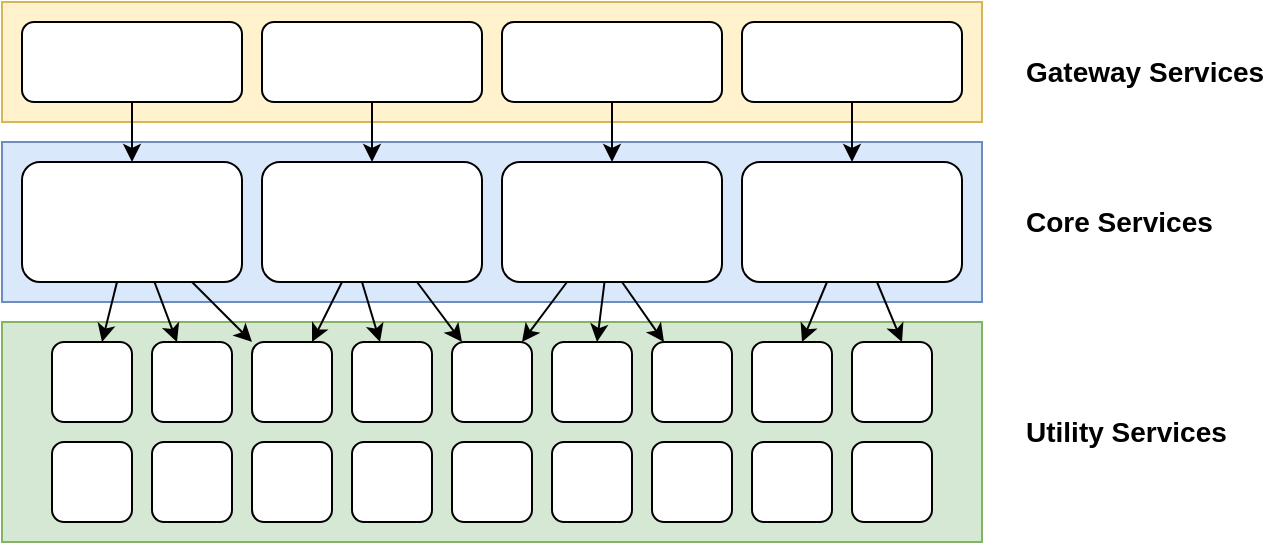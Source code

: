 <mxfile>
    <diagram id="xE3zJOxcEb1XMFn-znbA" name="Page-1">
        <mxGraphModel dx="850" dy="736" grid="1" gridSize="10" guides="1" tooltips="1" connect="1" arrows="1" fold="1" page="1" pageScale="1" pageWidth="850" pageHeight="1100" math="0" shadow="0">
            <root>
                <mxCell id="0"/>
                <mxCell id="1" parent="0"/>
                <mxCell id="2" value="" style="rounded=0;whiteSpace=wrap;html=1;fillColor=#fff2cc;strokeColor=#d6b656;" vertex="1" parent="1">
                    <mxGeometry x="40" y="40" width="490" height="60" as="geometry"/>
                </mxCell>
                <mxCell id="3" value="Gateway Services" style="text;html=1;strokeColor=none;fillColor=none;align=left;verticalAlign=middle;whiteSpace=wrap;rounded=0;fontStyle=1;fontSize=14;" vertex="1" parent="1">
                    <mxGeometry x="550" y="60" width="130" height="30" as="geometry"/>
                </mxCell>
                <mxCell id="4" value="" style="rounded=0;whiteSpace=wrap;html=1;fillColor=#dae8fc;strokeColor=#6c8ebf;" vertex="1" parent="1">
                    <mxGeometry x="40" y="110" width="490" height="80" as="geometry"/>
                </mxCell>
                <mxCell id="5" value="Core Services" style="text;html=1;strokeColor=none;fillColor=none;align=left;verticalAlign=middle;whiteSpace=wrap;rounded=0;fontStyle=1;fontSize=14;" vertex="1" parent="1">
                    <mxGeometry x="550" y="135" width="130" height="30" as="geometry"/>
                </mxCell>
                <mxCell id="6" value="" style="rounded=0;whiteSpace=wrap;html=1;fillColor=#d5e8d4;strokeColor=#82b366;" vertex="1" parent="1">
                    <mxGeometry x="40" y="200" width="490" height="110" as="geometry"/>
                </mxCell>
                <mxCell id="7" value="Utility Services&lt;br&gt;" style="text;html=1;strokeColor=none;fillColor=none;align=left;verticalAlign=middle;whiteSpace=wrap;rounded=0;fontStyle=1;fontSize=14;" vertex="1" parent="1">
                    <mxGeometry x="550" y="240" width="130" height="30" as="geometry"/>
                </mxCell>
                <mxCell id="10" value="" style="rounded=1;whiteSpace=wrap;html=1;fontSize=14;" vertex="1" parent="1">
                    <mxGeometry x="410" y="50" width="110" height="40" as="geometry"/>
                </mxCell>
                <mxCell id="11" value="" style="rounded=1;whiteSpace=wrap;html=1;fontSize=14;" vertex="1" parent="1">
                    <mxGeometry x="290" y="50" width="110" height="40" as="geometry"/>
                </mxCell>
                <mxCell id="13" value="" style="rounded=1;whiteSpace=wrap;html=1;fontSize=14;" vertex="1" parent="1">
                    <mxGeometry x="170" y="50" width="110" height="40" as="geometry"/>
                </mxCell>
                <mxCell id="14" value="" style="rounded=1;whiteSpace=wrap;html=1;fontSize=14;" vertex="1" parent="1">
                    <mxGeometry x="50" y="50" width="110" height="40" as="geometry"/>
                </mxCell>
                <mxCell id="15" value="" style="rounded=1;whiteSpace=wrap;html=1;fontSize=14;" vertex="1" parent="1">
                    <mxGeometry x="50" y="120" width="110" height="60" as="geometry"/>
                </mxCell>
                <mxCell id="17" value="" style="rounded=1;whiteSpace=wrap;html=1;fontSize=14;" vertex="1" parent="1">
                    <mxGeometry x="170" y="120" width="110" height="60" as="geometry"/>
                </mxCell>
                <mxCell id="18" value="" style="rounded=1;whiteSpace=wrap;html=1;fontSize=14;" vertex="1" parent="1">
                    <mxGeometry x="290" y="120" width="110" height="60" as="geometry"/>
                </mxCell>
                <mxCell id="19" value="" style="rounded=1;whiteSpace=wrap;html=1;fontSize=14;" vertex="1" parent="1">
                    <mxGeometry x="410" y="120" width="110" height="60" as="geometry"/>
                </mxCell>
                <mxCell id="20" value="" style="rounded=1;whiteSpace=wrap;html=1;fontSize=14;" vertex="1" parent="1">
                    <mxGeometry x="65" y="210" width="40" height="40" as="geometry"/>
                </mxCell>
                <mxCell id="21" value="" style="rounded=1;whiteSpace=wrap;html=1;fontSize=14;" vertex="1" parent="1">
                    <mxGeometry x="65" y="260" width="40" height="40" as="geometry"/>
                </mxCell>
                <mxCell id="22" value="" style="rounded=1;whiteSpace=wrap;html=1;fontSize=14;" vertex="1" parent="1">
                    <mxGeometry x="115" y="210" width="40" height="40" as="geometry"/>
                </mxCell>
                <mxCell id="23" value="" style="rounded=1;whiteSpace=wrap;html=1;fontSize=14;" vertex="1" parent="1">
                    <mxGeometry x="115" y="260" width="40" height="40" as="geometry"/>
                </mxCell>
                <mxCell id="24" value="" style="rounded=1;whiteSpace=wrap;html=1;fontSize=14;" vertex="1" parent="1">
                    <mxGeometry x="165" y="210" width="40" height="40" as="geometry"/>
                </mxCell>
                <mxCell id="25" value="" style="rounded=1;whiteSpace=wrap;html=1;fontSize=14;" vertex="1" parent="1">
                    <mxGeometry x="165" y="260" width="40" height="40" as="geometry"/>
                </mxCell>
                <mxCell id="26" value="" style="rounded=1;whiteSpace=wrap;html=1;fontSize=14;" vertex="1" parent="1">
                    <mxGeometry x="215" y="210" width="40" height="40" as="geometry"/>
                </mxCell>
                <mxCell id="27" value="" style="rounded=1;whiteSpace=wrap;html=1;fontSize=14;" vertex="1" parent="1">
                    <mxGeometry x="215" y="260" width="40" height="40" as="geometry"/>
                </mxCell>
                <mxCell id="28" value="" style="rounded=1;whiteSpace=wrap;html=1;fontSize=14;" vertex="1" parent="1">
                    <mxGeometry x="265" y="210" width="40" height="40" as="geometry"/>
                </mxCell>
                <mxCell id="29" value="" style="rounded=1;whiteSpace=wrap;html=1;fontSize=14;" vertex="1" parent="1">
                    <mxGeometry x="265" y="260" width="40" height="40" as="geometry"/>
                </mxCell>
                <mxCell id="30" value="" style="rounded=1;whiteSpace=wrap;html=1;fontSize=14;" vertex="1" parent="1">
                    <mxGeometry x="315" y="210" width="40" height="40" as="geometry"/>
                </mxCell>
                <mxCell id="31" value="" style="rounded=1;whiteSpace=wrap;html=1;fontSize=14;" vertex="1" parent="1">
                    <mxGeometry x="315" y="260" width="40" height="40" as="geometry"/>
                </mxCell>
                <mxCell id="32" value="" style="rounded=1;whiteSpace=wrap;html=1;fontSize=14;" vertex="1" parent="1">
                    <mxGeometry x="365" y="210" width="40" height="40" as="geometry"/>
                </mxCell>
                <mxCell id="33" value="" style="rounded=1;whiteSpace=wrap;html=1;fontSize=14;" vertex="1" parent="1">
                    <mxGeometry x="365" y="260" width="40" height="40" as="geometry"/>
                </mxCell>
                <mxCell id="34" value="" style="rounded=1;whiteSpace=wrap;html=1;fontSize=14;" vertex="1" parent="1">
                    <mxGeometry x="415" y="210" width="40" height="40" as="geometry"/>
                </mxCell>
                <mxCell id="35" value="" style="rounded=1;whiteSpace=wrap;html=1;fontSize=14;" vertex="1" parent="1">
                    <mxGeometry x="415" y="260" width="40" height="40" as="geometry"/>
                </mxCell>
                <mxCell id="36" value="" style="rounded=1;whiteSpace=wrap;html=1;fontSize=14;" vertex="1" parent="1">
                    <mxGeometry x="465" y="210" width="40" height="40" as="geometry"/>
                </mxCell>
                <mxCell id="37" value="" style="rounded=1;whiteSpace=wrap;html=1;fontSize=14;" vertex="1" parent="1">
                    <mxGeometry x="465" y="260" width="40" height="40" as="geometry"/>
                </mxCell>
                <mxCell id="41" value="" style="endArrow=classic;html=1;fontSize=14;" edge="1" parent="1" source="14" target="15">
                    <mxGeometry width="50" height="50" relative="1" as="geometry">
                        <mxPoint x="410" y="270" as="sourcePoint"/>
                        <mxPoint x="460" y="220" as="targetPoint"/>
                    </mxGeometry>
                </mxCell>
                <mxCell id="42" value="" style="endArrow=classic;html=1;fontSize=14;entryX=0.5;entryY=0;entryDx=0;entryDy=0;exitX=0.5;exitY=1;exitDx=0;exitDy=0;" edge="1" parent="1" source="13" target="17">
                    <mxGeometry width="50" height="50" relative="1" as="geometry">
                        <mxPoint x="115" y="100" as="sourcePoint"/>
                        <mxPoint x="115" y="130" as="targetPoint"/>
                    </mxGeometry>
                </mxCell>
                <mxCell id="43" value="" style="endArrow=classic;html=1;fontSize=14;entryX=0.5;entryY=0;entryDx=0;entryDy=0;exitX=0.5;exitY=1;exitDx=0;exitDy=0;" edge="1" parent="1" source="11" target="18">
                    <mxGeometry width="50" height="50" relative="1" as="geometry">
                        <mxPoint x="235" y="100" as="sourcePoint"/>
                        <mxPoint x="235" y="130" as="targetPoint"/>
                    </mxGeometry>
                </mxCell>
                <mxCell id="44" value="" style="endArrow=classic;html=1;fontSize=14;exitX=0.5;exitY=1;exitDx=0;exitDy=0;" edge="1" parent="1" source="10" target="19">
                    <mxGeometry width="50" height="50" relative="1" as="geometry">
                        <mxPoint x="355" y="100" as="sourcePoint"/>
                        <mxPoint x="355" y="130" as="targetPoint"/>
                    </mxGeometry>
                </mxCell>
                <mxCell id="45" value="" style="endArrow=classic;html=1;fontSize=14;" edge="1" parent="1" source="15" target="20">
                    <mxGeometry width="50" height="50" relative="1" as="geometry">
                        <mxPoint x="115" y="100" as="sourcePoint"/>
                        <mxPoint x="115" y="130" as="targetPoint"/>
                    </mxGeometry>
                </mxCell>
                <mxCell id="46" value="" style="endArrow=classic;html=1;fontSize=14;" edge="1" parent="1" source="15" target="22">
                    <mxGeometry width="50" height="50" relative="1" as="geometry">
                        <mxPoint x="115" y="190" as="sourcePoint"/>
                        <mxPoint x="95" y="220" as="targetPoint"/>
                    </mxGeometry>
                </mxCell>
                <mxCell id="47" value="" style="endArrow=classic;html=1;fontSize=14;" edge="1" parent="1" source="15" target="24">
                    <mxGeometry width="50" height="50" relative="1" as="geometry">
                        <mxPoint x="110" y="180" as="sourcePoint"/>
                        <mxPoint x="145" y="220" as="targetPoint"/>
                    </mxGeometry>
                </mxCell>
                <mxCell id="49" value="" style="endArrow=classic;html=1;fontSize=14;" edge="1" parent="1" source="18" target="28">
                    <mxGeometry width="50" height="50" relative="1" as="geometry">
                        <mxPoint x="350" y="180" as="sourcePoint"/>
                        <mxPoint x="330" y="210" as="targetPoint"/>
                    </mxGeometry>
                </mxCell>
                <mxCell id="50" value="" style="endArrow=classic;html=1;fontSize=14;" edge="1" parent="1" source="18" target="30">
                    <mxGeometry width="50" height="50" relative="1" as="geometry">
                        <mxPoint x="350" y="180" as="sourcePoint"/>
                        <mxPoint x="380" y="210" as="targetPoint"/>
                    </mxGeometry>
                </mxCell>
                <mxCell id="51" value="" style="endArrow=classic;html=1;fontSize=14;exitX=0.5;exitY=1;exitDx=0;exitDy=0;" edge="1" parent="1" target="32">
                    <mxGeometry width="50" height="50" relative="1" as="geometry">
                        <mxPoint x="350" y="180" as="sourcePoint"/>
                        <mxPoint x="430" y="210" as="targetPoint"/>
                    </mxGeometry>
                </mxCell>
                <mxCell id="53" value="" style="endArrow=classic;html=1;fontSize=14;" edge="1" parent="1" source="17" target="24">
                    <mxGeometry width="50" height="50" relative="1" as="geometry">
                        <mxPoint x="220" y="180" as="sourcePoint"/>
                        <mxPoint x="200" y="210" as="targetPoint"/>
                    </mxGeometry>
                </mxCell>
                <mxCell id="54" value="" style="endArrow=classic;html=1;fontSize=14;exitX=0.5;exitY=1;exitDx=0;exitDy=0;" edge="1" parent="1" target="26">
                    <mxGeometry width="50" height="50" relative="1" as="geometry">
                        <mxPoint x="220" y="180" as="sourcePoint"/>
                        <mxPoint x="250" y="210" as="targetPoint"/>
                    </mxGeometry>
                </mxCell>
                <mxCell id="55" value="" style="endArrow=classic;html=1;fontSize=14;" edge="1" parent="1" source="17" target="28">
                    <mxGeometry width="50" height="50" relative="1" as="geometry">
                        <mxPoint x="220" y="180" as="sourcePoint"/>
                        <mxPoint x="300" y="210" as="targetPoint"/>
                    </mxGeometry>
                </mxCell>
                <mxCell id="56" value="" style="endArrow=classic;html=1;fontSize=14;entryX=0.5;entryY=0;entryDx=0;entryDy=0;" edge="1" parent="1" source="19">
                    <mxGeometry width="50" height="50" relative="1" as="geometry">
                        <mxPoint x="460" y="180" as="sourcePoint"/>
                        <mxPoint x="440" y="210" as="targetPoint"/>
                    </mxGeometry>
                </mxCell>
                <mxCell id="57" value="" style="endArrow=classic;html=1;fontSize=14;entryX=0.5;entryY=0;entryDx=0;entryDy=0;" edge="1" parent="1" source="19">
                    <mxGeometry width="50" height="50" relative="1" as="geometry">
                        <mxPoint x="460" y="180" as="sourcePoint"/>
                        <mxPoint x="490" y="210" as="targetPoint"/>
                    </mxGeometry>
                </mxCell>
            </root>
        </mxGraphModel>
    </diagram>
</mxfile>
